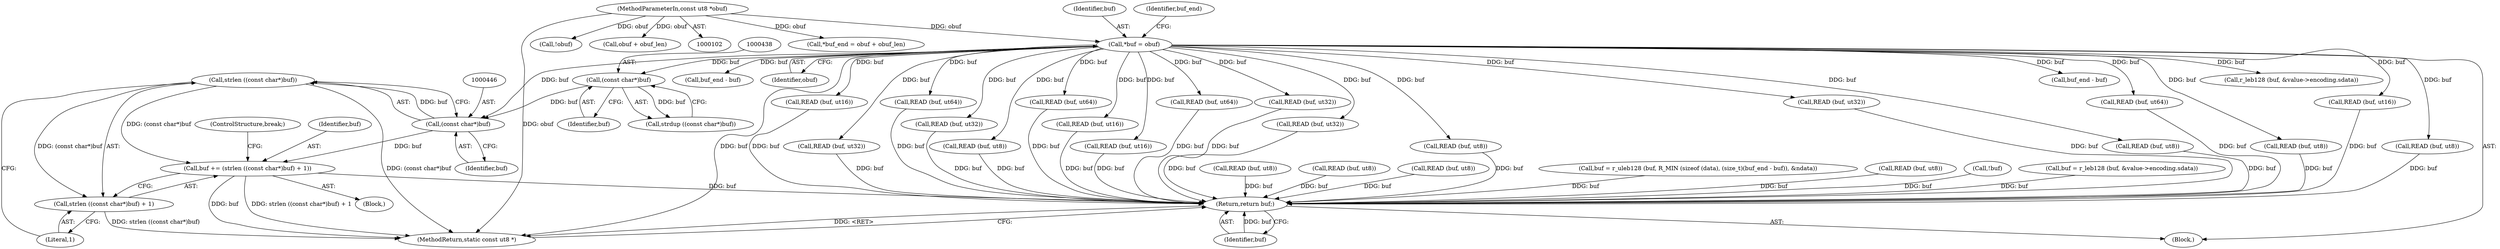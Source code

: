 digraph "0_radare2_2ca9ab45891b6ae8e32b6c28c81eebca059cbe5d_0@API" {
"1000444" [label="(Call,strlen ((const char*)buf))"];
"1000445" [label="(Call,(const char*)buf)"];
"1000112" [label="(Call,*buf = obuf)"];
"1000103" [label="(MethodParameterIn,const ut8 *obuf)"];
"1000437" [label="(Call,(const char*)buf)"];
"1000441" [label="(Call,buf += (strlen ((const char*)buf) + 1))"];
"1000794" [label="(Return,return buf;)"];
"1000443" [label="(Call,strlen ((const char*)buf) + 1)"];
"1000116" [label="(Call,*buf_end = obuf + obuf_len)"];
"1000753" [label="(Call,READ (buf, ut32))"];
"1000596" [label="(Call,r_leb128 (buf, &value->encoding.sdata))"];
"1000133" [label="(Call,!obuf)"];
"1000529" [label="(Call,READ (buf, ut8))"];
"1000409" [label="(Call,READ (buf, ut32))"];
"1000378" [label="(Call,READ (buf, ut8))"];
"1000455" [label="(Call,buf_end - buf)"];
"1000114" [label="(Identifier,obuf)"];
"1000795" [label="(Identifier,buf)"];
"1000443" [label="(Call,strlen ((const char*)buf) + 1)"];
"1000589" [label="(Call,READ (buf, ut8))"];
"1000436" [label="(Call,strdup ((const char*)buf))"];
"1000420" [label="(Call,READ (buf, ut64))"];
"1000200" [label="(Call,READ (buf, ut8))"];
"1000186" [label="(Block,)"];
"1000118" [label="(Call,obuf + obuf_len)"];
"1000257" [label="(Call,READ (buf, ut16))"];
"1000796" [label="(MethodReturn,static const ut8 *)"];
"1000447" [label="(Identifier,buf)"];
"1000731" [label="(Call,READ (buf, ut8))"];
"1000439" [label="(Identifier,buf)"];
"1000110" [label="(Block,)"];
"1000578" [label="(Call,READ (buf, ut8))"];
"1000441" [label="(Call,buf += (strlen ((const char*)buf) + 1))"];
"1000211" [label="(Call,READ (buf, ut16))"];
"1000315" [label="(Call,READ (buf, ut8))"];
"1000442" [label="(Identifier,buf)"];
"1000117" [label="(Identifier,buf_end)"];
"1000328" [label="(Call,READ (buf, ut32))"];
"1000233" [label="(Call,READ (buf, ut64))"];
"1000614" [label="(Call,READ (buf, ut32))"];
"1000775" [label="(Call,READ (buf, ut8))"];
"1000103" [label="(MethodParameterIn,const ut8 *obuf)"];
"1000675" [label="(Call,buf = r_uleb128 (buf, R_MIN (sizeof (data), (size_t)(buf_end - buf)), &ndata))"];
"1000764" [label="(Call,READ (buf, ut64))"];
"1000112" [label="(Call,*buf = obuf)"];
"1000516" [label="(Call,READ (buf, ut8))"];
"1000794" [label="(Return,return buf;)"];
"1000437" [label="(Call,(const char*)buf)"];
"1000742" [label="(Call,READ (buf, ut16))"];
"1000113" [label="(Identifier,buf)"];
"1000445" [label="(Call,(const char*)buf)"];
"1000398" [label="(Call,READ (buf, ut16))"];
"1000720" [label="(Call,READ (buf, ut64))"];
"1000448" [label="(Literal,1)"];
"1000467" [label="(Call,!buf)"];
"1000444" [label="(Call,strlen ((const char*)buf))"];
"1000222" [label="(Call,READ (buf, ut32))"];
"1000449" [label="(ControlStructure,break;)"];
"1000594" [label="(Call,buf = r_leb128 (buf, &value->encoding.sdata))"];
"1000684" [label="(Call,buf_end - buf)"];
"1000444" -> "1000443"  [label="AST: "];
"1000444" -> "1000445"  [label="CFG: "];
"1000445" -> "1000444"  [label="AST: "];
"1000448" -> "1000444"  [label="CFG: "];
"1000444" -> "1000796"  [label="DDG: (const char*)buf"];
"1000444" -> "1000441"  [label="DDG: (const char*)buf"];
"1000444" -> "1000443"  [label="DDG: (const char*)buf"];
"1000445" -> "1000444"  [label="DDG: buf"];
"1000445" -> "1000447"  [label="CFG: "];
"1000446" -> "1000445"  [label="AST: "];
"1000447" -> "1000445"  [label="AST: "];
"1000445" -> "1000441"  [label="DDG: buf"];
"1000112" -> "1000445"  [label="DDG: buf"];
"1000437" -> "1000445"  [label="DDG: buf"];
"1000112" -> "1000110"  [label="AST: "];
"1000112" -> "1000114"  [label="CFG: "];
"1000113" -> "1000112"  [label="AST: "];
"1000114" -> "1000112"  [label="AST: "];
"1000117" -> "1000112"  [label="CFG: "];
"1000112" -> "1000796"  [label="DDG: buf"];
"1000103" -> "1000112"  [label="DDG: obuf"];
"1000112" -> "1000200"  [label="DDG: buf"];
"1000112" -> "1000211"  [label="DDG: buf"];
"1000112" -> "1000222"  [label="DDG: buf"];
"1000112" -> "1000233"  [label="DDG: buf"];
"1000112" -> "1000257"  [label="DDG: buf"];
"1000112" -> "1000328"  [label="DDG: buf"];
"1000112" -> "1000398"  [label="DDG: buf"];
"1000112" -> "1000409"  [label="DDG: buf"];
"1000112" -> "1000420"  [label="DDG: buf"];
"1000112" -> "1000437"  [label="DDG: buf"];
"1000112" -> "1000455"  [label="DDG: buf"];
"1000112" -> "1000529"  [label="DDG: buf"];
"1000112" -> "1000589"  [label="DDG: buf"];
"1000112" -> "1000596"  [label="DDG: buf"];
"1000112" -> "1000614"  [label="DDG: buf"];
"1000112" -> "1000684"  [label="DDG: buf"];
"1000112" -> "1000720"  [label="DDG: buf"];
"1000112" -> "1000731"  [label="DDG: buf"];
"1000112" -> "1000742"  [label="DDG: buf"];
"1000112" -> "1000753"  [label="DDG: buf"];
"1000112" -> "1000764"  [label="DDG: buf"];
"1000112" -> "1000775"  [label="DDG: buf"];
"1000103" -> "1000102"  [label="AST: "];
"1000103" -> "1000796"  [label="DDG: obuf"];
"1000103" -> "1000116"  [label="DDG: obuf"];
"1000103" -> "1000118"  [label="DDG: obuf"];
"1000103" -> "1000133"  [label="DDG: obuf"];
"1000437" -> "1000436"  [label="AST: "];
"1000437" -> "1000439"  [label="CFG: "];
"1000438" -> "1000437"  [label="AST: "];
"1000439" -> "1000437"  [label="AST: "];
"1000436" -> "1000437"  [label="CFG: "];
"1000437" -> "1000436"  [label="DDG: buf"];
"1000441" -> "1000186"  [label="AST: "];
"1000441" -> "1000443"  [label="CFG: "];
"1000442" -> "1000441"  [label="AST: "];
"1000443" -> "1000441"  [label="AST: "];
"1000449" -> "1000441"  [label="CFG: "];
"1000441" -> "1000796"  [label="DDG: buf"];
"1000441" -> "1000796"  [label="DDG: strlen ((const char*)buf) + 1"];
"1000441" -> "1000794"  [label="DDG: buf"];
"1000794" -> "1000110"  [label="AST: "];
"1000794" -> "1000795"  [label="CFG: "];
"1000795" -> "1000794"  [label="AST: "];
"1000796" -> "1000794"  [label="CFG: "];
"1000794" -> "1000796"  [label="DDG: <RET>"];
"1000795" -> "1000794"  [label="DDG: buf"];
"1000578" -> "1000794"  [label="DDG: buf"];
"1000222" -> "1000794"  [label="DDG: buf"];
"1000594" -> "1000794"  [label="DDG: buf"];
"1000589" -> "1000794"  [label="DDG: buf"];
"1000315" -> "1000794"  [label="DDG: buf"];
"1000211" -> "1000794"  [label="DDG: buf"];
"1000398" -> "1000794"  [label="DDG: buf"];
"1000753" -> "1000794"  [label="DDG: buf"];
"1000675" -> "1000794"  [label="DDG: buf"];
"1000200" -> "1000794"  [label="DDG: buf"];
"1000775" -> "1000794"  [label="DDG: buf"];
"1000467" -> "1000794"  [label="DDG: buf"];
"1000378" -> "1000794"  [label="DDG: buf"];
"1000720" -> "1000794"  [label="DDG: buf"];
"1000614" -> "1000794"  [label="DDG: buf"];
"1000257" -> "1000794"  [label="DDG: buf"];
"1000529" -> "1000794"  [label="DDG: buf"];
"1000328" -> "1000794"  [label="DDG: buf"];
"1000742" -> "1000794"  [label="DDG: buf"];
"1000409" -> "1000794"  [label="DDG: buf"];
"1000233" -> "1000794"  [label="DDG: buf"];
"1000420" -> "1000794"  [label="DDG: buf"];
"1000764" -> "1000794"  [label="DDG: buf"];
"1000731" -> "1000794"  [label="DDG: buf"];
"1000516" -> "1000794"  [label="DDG: buf"];
"1000443" -> "1000448"  [label="CFG: "];
"1000448" -> "1000443"  [label="AST: "];
"1000443" -> "1000796"  [label="DDG: strlen ((const char*)buf)"];
}
